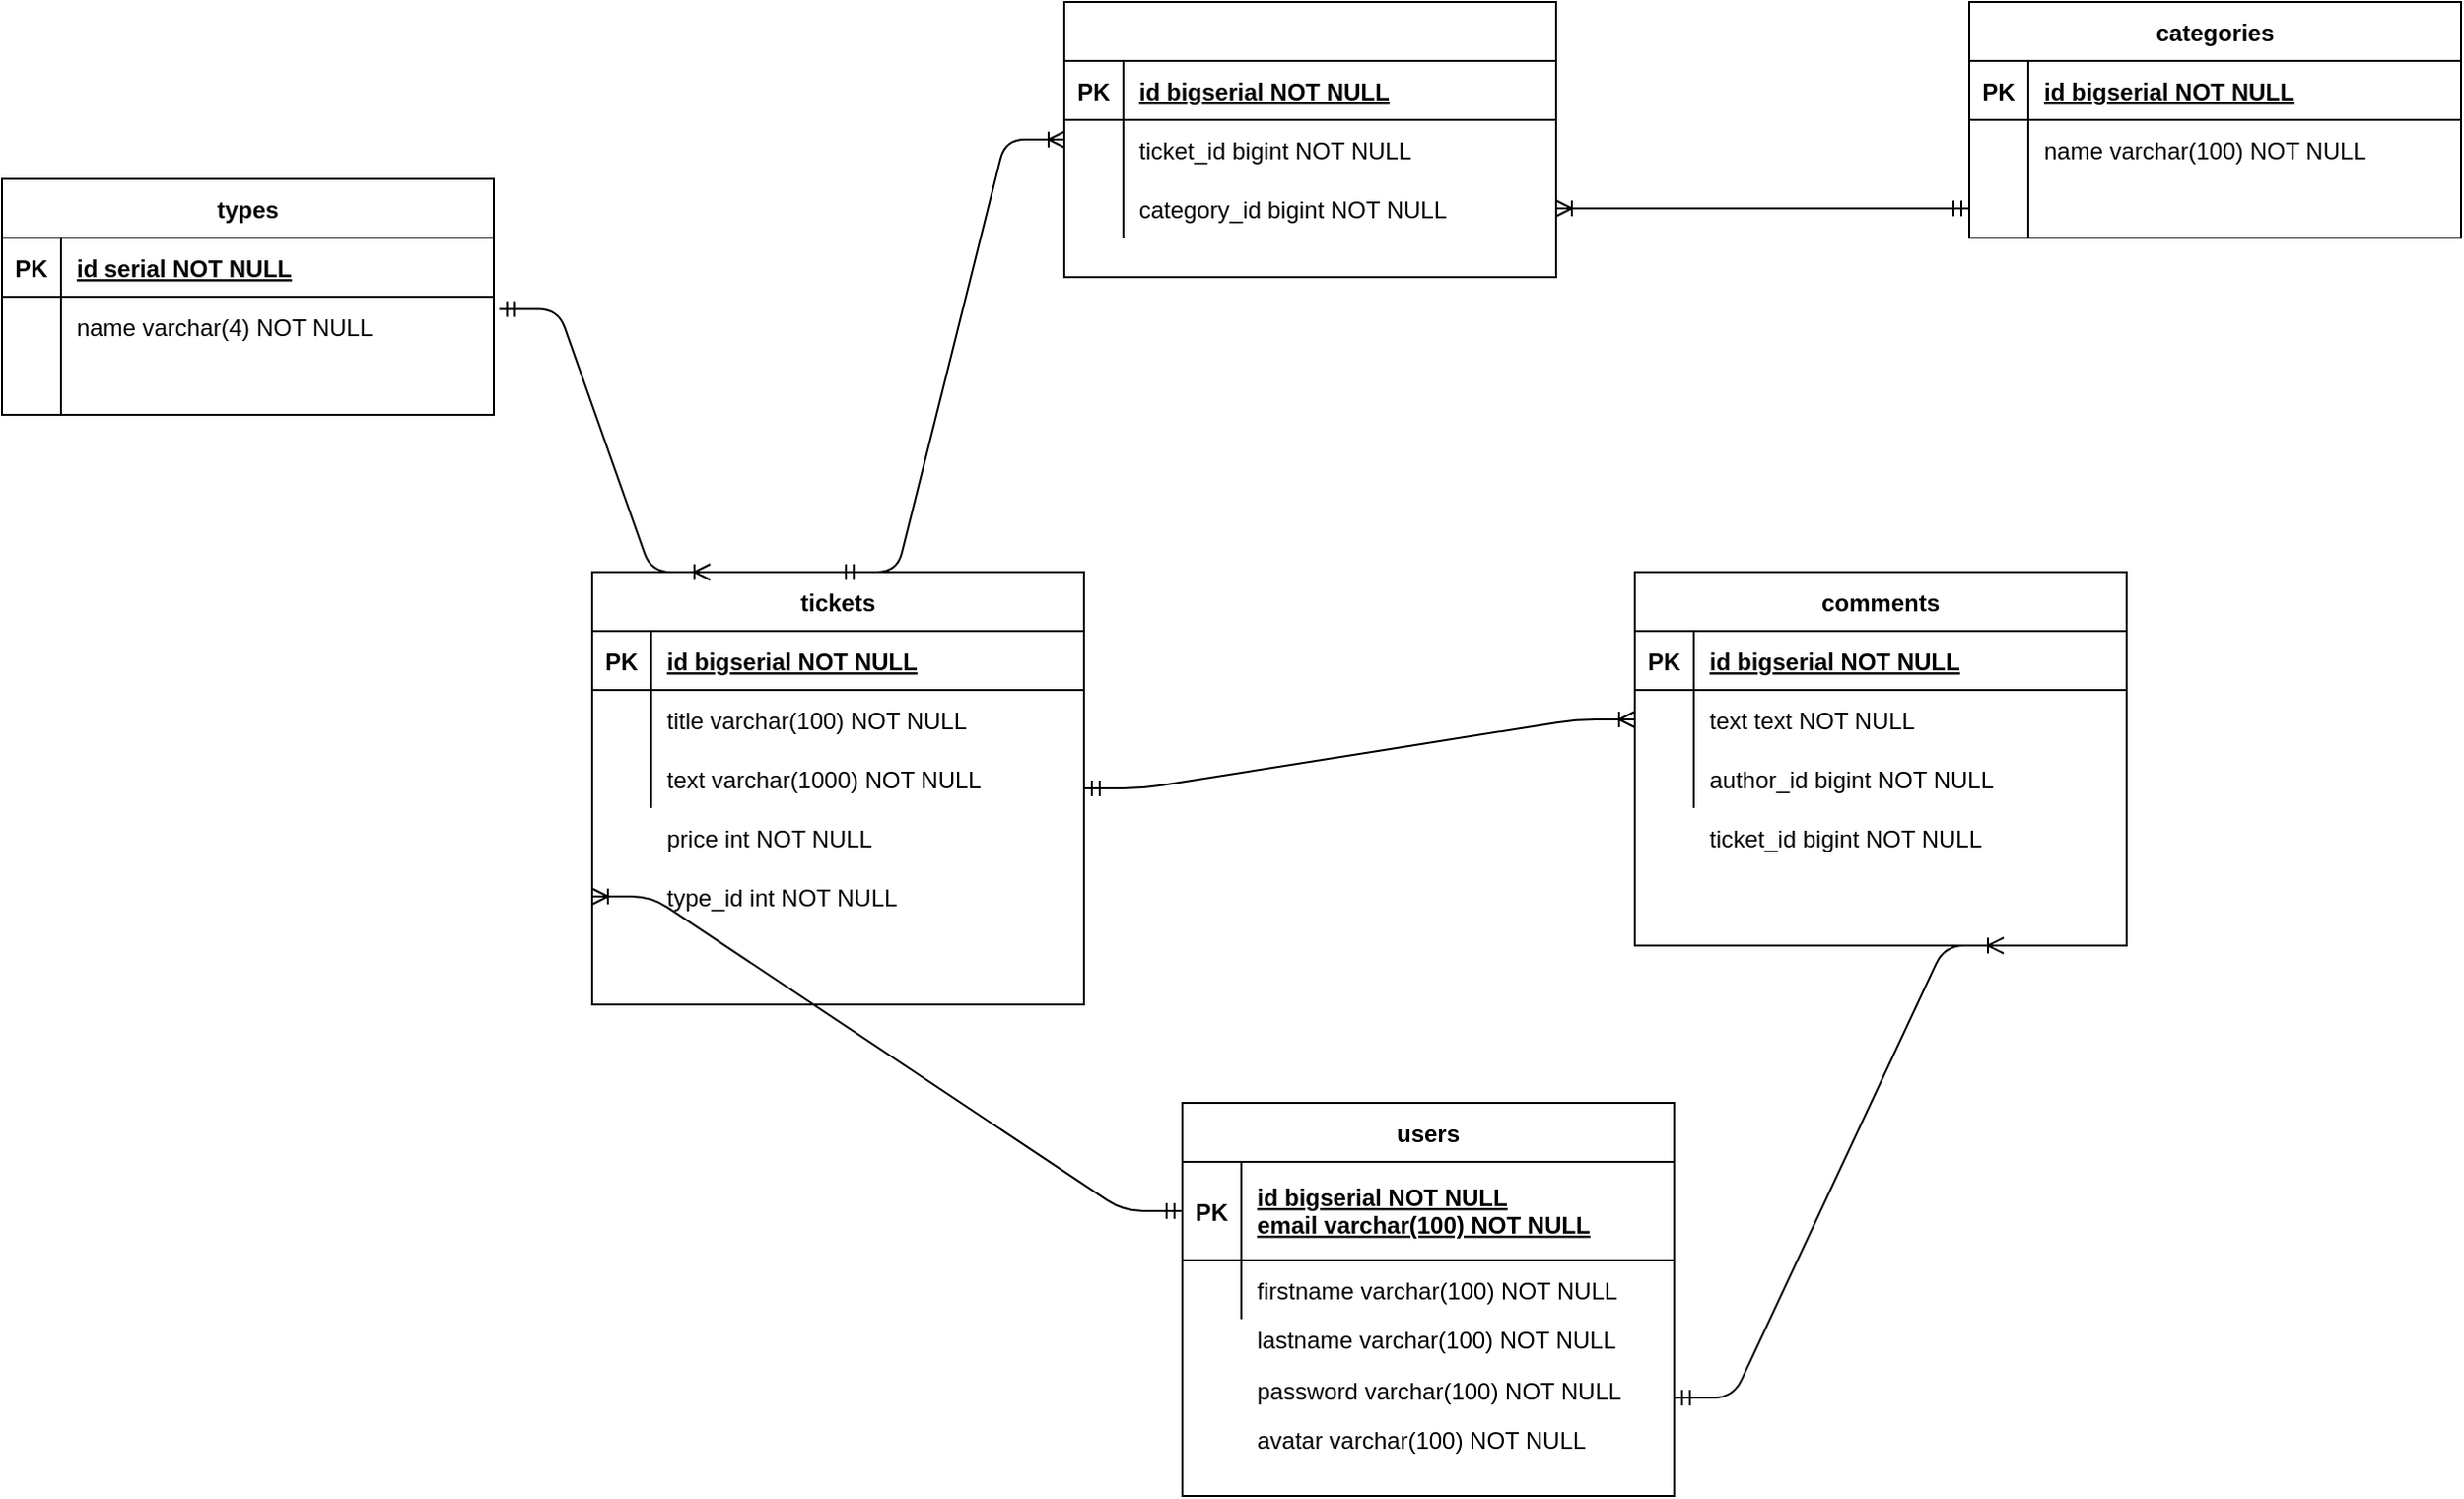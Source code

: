 <mxfile version="13.8.8" type="device"><diagram id="R2lEEEUBdFMjLlhIrx00" name="Page-1"><mxGraphModel dx="1888" dy="1647" grid="1" gridSize="10" guides="1" tooltips="1" connect="1" arrows="1" fold="1" page="1" pageScale="1" pageWidth="850" pageHeight="1100" math="0" shadow="0" extFonts="Permanent Marker^https://fonts.googleapis.com/css?family=Permanent+Marker"><root><mxCell id="0"/><mxCell id="1" parent="0"/><mxCell id="C-vyLk0tnHw3VtMMgP7b-23" value="users" style="shape=table;startSize=30;container=1;collapsible=1;childLayout=tableLayout;fixedRows=1;rowLines=0;fontStyle=1;align=center;resizeLast=1;" parent="1" vertex="1"><mxGeometry x="120" y="120" width="250" height="200" as="geometry"/></mxCell><mxCell id="C-vyLk0tnHw3VtMMgP7b-24" value="" style="shape=partialRectangle;collapsible=0;dropTarget=0;pointerEvents=0;fillColor=none;points=[[0,0.5],[1,0.5]];portConstraint=eastwest;top=0;left=0;right=0;bottom=1;" parent="C-vyLk0tnHw3VtMMgP7b-23" vertex="1"><mxGeometry y="30" width="250" height="50" as="geometry"/></mxCell><mxCell id="C-vyLk0tnHw3VtMMgP7b-25" value="PK" style="shape=partialRectangle;overflow=hidden;connectable=0;fillColor=none;top=0;left=0;bottom=0;right=0;fontStyle=1;" parent="C-vyLk0tnHw3VtMMgP7b-24" vertex="1"><mxGeometry width="30" height="50" as="geometry"/></mxCell><mxCell id="C-vyLk0tnHw3VtMMgP7b-26" value="id bigserial NOT NULL &#10;email varchar(100) NOT NULL" style="shape=partialRectangle;overflow=hidden;connectable=0;fillColor=none;top=0;left=0;bottom=0;right=0;align=left;spacingLeft=6;fontStyle=5;perimeterSpacing=12;spacingBottom=1;" parent="C-vyLk0tnHw3VtMMgP7b-24" vertex="1"><mxGeometry x="30" width="220" height="50" as="geometry"/></mxCell><mxCell id="C-vyLk0tnHw3VtMMgP7b-27" value="" style="shape=partialRectangle;collapsible=0;dropTarget=0;pointerEvents=0;fillColor=none;points=[[0,0.5],[1,0.5]];portConstraint=eastwest;top=0;left=0;right=0;bottom=0;" parent="C-vyLk0tnHw3VtMMgP7b-23" vertex="1"><mxGeometry y="80" width="250" height="30" as="geometry"/></mxCell><mxCell id="C-vyLk0tnHw3VtMMgP7b-28" value="" style="shape=partialRectangle;overflow=hidden;connectable=0;fillColor=none;top=0;left=0;bottom=0;right=0;" parent="C-vyLk0tnHw3VtMMgP7b-27" vertex="1"><mxGeometry width="30" height="30" as="geometry"/></mxCell><mxCell id="C-vyLk0tnHw3VtMMgP7b-29" value="firstname varchar(100) NOT NULL" style="shape=partialRectangle;overflow=hidden;connectable=0;fillColor=none;top=0;left=0;bottom=0;right=0;align=left;spacingLeft=6;" parent="C-vyLk0tnHw3VtMMgP7b-27" vertex="1"><mxGeometry x="30" width="220" height="30" as="geometry"/></mxCell><mxCell id="9HK-cY2S2dspI-THDjVQ-2" value="lastname varchar(100) NOT NULL" style="shape=partialRectangle;overflow=hidden;connectable=0;fillColor=none;top=0;left=0;bottom=0;right=0;align=left;spacingLeft=6;" parent="1" vertex="1"><mxGeometry x="150" y="225" width="220" height="30" as="geometry"/></mxCell><mxCell id="9HK-cY2S2dspI-THDjVQ-3" value="password varchar(100) NOT NULL" style="shape=partialRectangle;overflow=hidden;connectable=0;fillColor=none;top=0;left=0;bottom=0;right=0;align=left;spacingLeft=6;" parent="1" vertex="1"><mxGeometry x="150" y="251" width="220" height="30" as="geometry"/></mxCell><mxCell id="9HK-cY2S2dspI-THDjVQ-4" value="avatar varchar(100) NOT NULL" style="shape=partialRectangle;overflow=hidden;connectable=0;fillColor=none;top=0;left=0;bottom=0;right=0;align=left;spacingLeft=6;" parent="1" vertex="1"><mxGeometry x="150" y="276" width="220" height="30" as="geometry"/></mxCell><mxCell id="9HK-cY2S2dspI-THDjVQ-6" value="price int NOT NULL" style="shape=partialRectangle;overflow=hidden;connectable=0;fillColor=none;top=0;left=0;bottom=0;right=0;align=left;spacingLeft=6;" parent="1" vertex="1"><mxGeometry x="-150" y="-30" width="220" height="30" as="geometry"/></mxCell><mxCell id="9HK-cY2S2dspI-THDjVQ-7" value="type_id int NOT NULL" style="shape=partialRectangle;overflow=hidden;connectable=0;fillColor=none;top=0;left=0;bottom=0;right=0;align=left;spacingLeft=6;" parent="1" vertex="1"><mxGeometry x="-150" width="220" height="30" as="geometry"/></mxCell><mxCell id="C-vyLk0tnHw3VtMMgP7b-2" value="tickets" style="shape=table;startSize=30;container=1;collapsible=1;childLayout=tableLayout;fixedRows=1;rowLines=0;fontStyle=1;align=center;resizeLast=1;" parent="1" vertex="1"><mxGeometry x="-180" y="-150" width="250" height="220" as="geometry"><mxRectangle x="450" y="120" width="70" height="30" as="alternateBounds"/></mxGeometry></mxCell><mxCell id="C-vyLk0tnHw3VtMMgP7b-3" value="" style="shape=partialRectangle;collapsible=0;dropTarget=0;pointerEvents=0;fillColor=none;points=[[0,0.5],[1,0.5]];portConstraint=eastwest;top=0;left=0;right=0;bottom=1;" parent="C-vyLk0tnHw3VtMMgP7b-2" vertex="1"><mxGeometry y="30" width="250" height="30" as="geometry"/></mxCell><mxCell id="C-vyLk0tnHw3VtMMgP7b-4" value="PK" style="shape=partialRectangle;overflow=hidden;connectable=0;fillColor=none;top=0;left=0;bottom=0;right=0;fontStyle=1;" parent="C-vyLk0tnHw3VtMMgP7b-3" vertex="1"><mxGeometry width="30" height="30" as="geometry"/></mxCell><mxCell id="C-vyLk0tnHw3VtMMgP7b-5" value="id bigserial NOT NULL " style="shape=partialRectangle;overflow=hidden;connectable=0;fillColor=none;top=0;left=0;bottom=0;right=0;align=left;spacingLeft=6;fontStyle=5;" parent="C-vyLk0tnHw3VtMMgP7b-3" vertex="1"><mxGeometry x="30" width="220" height="30" as="geometry"/></mxCell><mxCell id="C-vyLk0tnHw3VtMMgP7b-6" value="" style="shape=partialRectangle;collapsible=0;dropTarget=0;pointerEvents=0;fillColor=none;points=[[0,0.5],[1,0.5]];portConstraint=eastwest;top=0;left=0;right=0;bottom=0;" parent="C-vyLk0tnHw3VtMMgP7b-2" vertex="1"><mxGeometry y="60" width="250" height="30" as="geometry"/></mxCell><mxCell id="C-vyLk0tnHw3VtMMgP7b-7" value="" style="shape=partialRectangle;overflow=hidden;connectable=0;fillColor=none;top=0;left=0;bottom=0;right=0;" parent="C-vyLk0tnHw3VtMMgP7b-6" vertex="1"><mxGeometry width="30" height="30" as="geometry"/></mxCell><mxCell id="C-vyLk0tnHw3VtMMgP7b-8" value="title varchar(100) NOT NULL" style="shape=partialRectangle;overflow=hidden;connectable=0;fillColor=none;top=0;left=0;bottom=0;right=0;align=left;spacingLeft=6;" parent="C-vyLk0tnHw3VtMMgP7b-6" vertex="1"><mxGeometry x="30" width="220" height="30" as="geometry"/></mxCell><mxCell id="C-vyLk0tnHw3VtMMgP7b-9" value="" style="shape=partialRectangle;collapsible=0;dropTarget=0;pointerEvents=0;fillColor=none;points=[[0,0.5],[1,0.5]];portConstraint=eastwest;top=0;left=0;right=0;bottom=0;" parent="C-vyLk0tnHw3VtMMgP7b-2" vertex="1"><mxGeometry y="90" width="250" height="30" as="geometry"/></mxCell><mxCell id="C-vyLk0tnHw3VtMMgP7b-10" value="" style="shape=partialRectangle;overflow=hidden;connectable=0;fillColor=none;top=0;left=0;bottom=0;right=0;" parent="C-vyLk0tnHw3VtMMgP7b-9" vertex="1"><mxGeometry width="30" height="30" as="geometry"/></mxCell><mxCell id="C-vyLk0tnHw3VtMMgP7b-11" value="text varchar(1000) NOT NULL" style="shape=partialRectangle;overflow=hidden;connectable=0;fillColor=none;top=0;left=0;bottom=0;right=0;align=left;spacingLeft=6;" parent="C-vyLk0tnHw3VtMMgP7b-9" vertex="1"><mxGeometry x="30" width="220" height="30" as="geometry"/></mxCell><mxCell id="C-vyLk0tnHw3VtMMgP7b-13" value="types" style="shape=table;startSize=30;container=1;collapsible=1;childLayout=tableLayout;fixedRows=1;rowLines=0;fontStyle=1;align=center;resizeLast=1;" parent="1" vertex="1"><mxGeometry x="-480" y="-350" width="250" height="120" as="geometry"/></mxCell><mxCell id="C-vyLk0tnHw3VtMMgP7b-14" value="" style="shape=partialRectangle;collapsible=0;dropTarget=0;pointerEvents=0;fillColor=none;points=[[0,0.5],[1,0.5]];portConstraint=eastwest;top=0;left=0;right=0;bottom=1;" parent="C-vyLk0tnHw3VtMMgP7b-13" vertex="1"><mxGeometry y="30" width="250" height="30" as="geometry"/></mxCell><mxCell id="C-vyLk0tnHw3VtMMgP7b-15" value="PK" style="shape=partialRectangle;overflow=hidden;connectable=0;fillColor=none;top=0;left=0;bottom=0;right=0;fontStyle=1;" parent="C-vyLk0tnHw3VtMMgP7b-14" vertex="1"><mxGeometry width="30" height="30" as="geometry"/></mxCell><mxCell id="C-vyLk0tnHw3VtMMgP7b-16" value="id serial NOT NULL " style="shape=partialRectangle;overflow=hidden;connectable=0;fillColor=none;top=0;left=0;bottom=0;right=0;align=left;spacingLeft=6;fontStyle=5;" parent="C-vyLk0tnHw3VtMMgP7b-14" vertex="1"><mxGeometry x="30" width="220" height="30" as="geometry"/></mxCell><mxCell id="C-vyLk0tnHw3VtMMgP7b-17" value="" style="shape=partialRectangle;collapsible=0;dropTarget=0;pointerEvents=0;fillColor=none;points=[[0,0.5],[1,0.5]];portConstraint=eastwest;top=0;left=0;right=0;bottom=0;" parent="C-vyLk0tnHw3VtMMgP7b-13" vertex="1"><mxGeometry y="60" width="250" height="30" as="geometry"/></mxCell><mxCell id="C-vyLk0tnHw3VtMMgP7b-18" value="" style="shape=partialRectangle;overflow=hidden;connectable=0;fillColor=none;top=0;left=0;bottom=0;right=0;" parent="C-vyLk0tnHw3VtMMgP7b-17" vertex="1"><mxGeometry width="30" height="30" as="geometry"/></mxCell><mxCell id="C-vyLk0tnHw3VtMMgP7b-19" value="name varchar(4) NOT NULL" style="shape=partialRectangle;overflow=hidden;connectable=0;fillColor=none;top=0;left=0;bottom=0;right=0;align=left;spacingLeft=6;" parent="C-vyLk0tnHw3VtMMgP7b-17" vertex="1"><mxGeometry x="30" width="220" height="30" as="geometry"/></mxCell><mxCell id="C-vyLk0tnHw3VtMMgP7b-20" value="" style="shape=partialRectangle;collapsible=0;dropTarget=0;pointerEvents=0;fillColor=none;points=[[0,0.5],[1,0.5]];portConstraint=eastwest;top=0;left=0;right=0;bottom=0;" parent="C-vyLk0tnHw3VtMMgP7b-13" vertex="1"><mxGeometry y="90" width="250" height="30" as="geometry"/></mxCell><mxCell id="C-vyLk0tnHw3VtMMgP7b-21" value="" style="shape=partialRectangle;overflow=hidden;connectable=0;fillColor=none;top=0;left=0;bottom=0;right=0;" parent="C-vyLk0tnHw3VtMMgP7b-20" vertex="1"><mxGeometry width="30" height="30" as="geometry"/></mxCell><mxCell id="C-vyLk0tnHw3VtMMgP7b-22" value="" style="shape=partialRectangle;overflow=hidden;connectable=0;fillColor=none;top=0;left=0;bottom=0;right=0;align=left;spacingLeft=6;" parent="C-vyLk0tnHw3VtMMgP7b-20" vertex="1"><mxGeometry x="30" width="220" height="30" as="geometry"/></mxCell><mxCell id="9HK-cY2S2dspI-THDjVQ-9" value="" style="edgeStyle=entityRelationEdgeStyle;fontSize=12;html=1;endArrow=ERoneToMany;startArrow=ERmandOne;exitX=0;exitY=0.5;exitDx=0;exitDy=0;entryX=0;entryY=0.75;entryDx=0;entryDy=0;" parent="1" source="C-vyLk0tnHw3VtMMgP7b-24" target="C-vyLk0tnHw3VtMMgP7b-2" edge="1"><mxGeometry width="100" height="100" relative="1" as="geometry"><mxPoint x="-220" y="200" as="sourcePoint"/><mxPoint x="-120" y="100" as="targetPoint"/></mxGeometry></mxCell><mxCell id="9HK-cY2S2dspI-THDjVQ-10" value="" style="edgeStyle=entityRelationEdgeStyle;fontSize=12;html=1;endArrow=ERoneToMany;startArrow=ERmandOne;exitX=1.011;exitY=0.208;exitDx=0;exitDy=0;exitPerimeter=0;" parent="1" source="C-vyLk0tnHw3VtMMgP7b-17" edge="1"><mxGeometry width="100" height="100" relative="1" as="geometry"><mxPoint x="-220" y="-40" as="sourcePoint"/><mxPoint x="-120" y="-150" as="targetPoint"/></mxGeometry></mxCell><mxCell id="9HK-cY2S2dspI-THDjVQ-21" value=" " style="shape=table;startSize=30;container=1;collapsible=1;childLayout=tableLayout;fixedRows=1;rowLines=0;fontStyle=1;align=center;resizeLast=1;" parent="1" vertex="1"><mxGeometry x="60" y="-440" width="250" height="140" as="geometry"><mxRectangle x="450" y="120" width="70" height="30" as="alternateBounds"/></mxGeometry></mxCell><mxCell id="9HK-cY2S2dspI-THDjVQ-22" value="" style="shape=partialRectangle;collapsible=0;dropTarget=0;pointerEvents=0;fillColor=none;points=[[0,0.5],[1,0.5]];portConstraint=eastwest;top=0;left=0;right=0;bottom=1;" parent="9HK-cY2S2dspI-THDjVQ-21" vertex="1"><mxGeometry y="30" width="250" height="30" as="geometry"/></mxCell><mxCell id="9HK-cY2S2dspI-THDjVQ-23" value="PK" style="shape=partialRectangle;overflow=hidden;connectable=0;fillColor=none;top=0;left=0;bottom=0;right=0;fontStyle=1;" parent="9HK-cY2S2dspI-THDjVQ-22" vertex="1"><mxGeometry width="30" height="30" as="geometry"/></mxCell><mxCell id="9HK-cY2S2dspI-THDjVQ-24" value="id bigserial NOT NULL " style="shape=partialRectangle;overflow=hidden;connectable=0;fillColor=none;top=0;left=0;bottom=0;right=0;align=left;spacingLeft=6;fontStyle=5;" parent="9HK-cY2S2dspI-THDjVQ-22" vertex="1"><mxGeometry x="30" width="220" height="30" as="geometry"/></mxCell><mxCell id="9HK-cY2S2dspI-THDjVQ-25" value="" style="shape=partialRectangle;collapsible=0;dropTarget=0;pointerEvents=0;fillColor=none;points=[[0,0.5],[1,0.5]];portConstraint=eastwest;top=0;left=0;right=0;bottom=0;" parent="9HK-cY2S2dspI-THDjVQ-21" vertex="1"><mxGeometry y="60" width="250" height="30" as="geometry"/></mxCell><mxCell id="9HK-cY2S2dspI-THDjVQ-26" value="" style="shape=partialRectangle;overflow=hidden;connectable=0;fillColor=none;top=0;left=0;bottom=0;right=0;" parent="9HK-cY2S2dspI-THDjVQ-25" vertex="1"><mxGeometry width="30" height="30" as="geometry"/></mxCell><mxCell id="9HK-cY2S2dspI-THDjVQ-27" value="ticket_id bigint NOT NULL" style="shape=partialRectangle;overflow=hidden;connectable=0;fillColor=none;top=0;left=0;bottom=0;right=0;align=left;spacingLeft=6;" parent="9HK-cY2S2dspI-THDjVQ-25" vertex="1"><mxGeometry x="30" width="220" height="30" as="geometry"/></mxCell><mxCell id="9HK-cY2S2dspI-THDjVQ-28" value="" style="shape=partialRectangle;collapsible=0;dropTarget=0;pointerEvents=0;fillColor=none;points=[[0,0.5],[1,0.5]];portConstraint=eastwest;top=0;left=0;right=0;bottom=0;" parent="9HK-cY2S2dspI-THDjVQ-21" vertex="1"><mxGeometry y="90" width="250" height="30" as="geometry"/></mxCell><mxCell id="9HK-cY2S2dspI-THDjVQ-29" value="" style="shape=partialRectangle;overflow=hidden;connectable=0;fillColor=none;top=0;left=0;bottom=0;right=0;" parent="9HK-cY2S2dspI-THDjVQ-28" vertex="1"><mxGeometry width="30" height="30" as="geometry"/></mxCell><mxCell id="9HK-cY2S2dspI-THDjVQ-30" value="" style="shape=partialRectangle;overflow=hidden;connectable=0;fillColor=none;top=0;left=0;bottom=0;right=0;align=left;spacingLeft=6;" parent="9HK-cY2S2dspI-THDjVQ-28" vertex="1"><mxGeometry x="30" width="220" height="30" as="geometry"/></mxCell><mxCell id="9HK-cY2S2dspI-THDjVQ-32" value="category_id bigint NOT NULL" style="shape=partialRectangle;overflow=hidden;connectable=0;fillColor=none;top=0;left=0;bottom=0;right=0;align=left;spacingLeft=6;" parent="1" vertex="1"><mxGeometry x="90" y="-350" width="220" height="30" as="geometry"/></mxCell><mxCell id="9HK-cY2S2dspI-THDjVQ-33" value="" style="edgeStyle=entityRelationEdgeStyle;fontSize=12;html=1;endArrow=ERoneToMany;startArrow=ERmandOne;exitX=0.5;exitY=0;exitDx=0;exitDy=0;entryX=0;entryY=0.5;entryDx=0;entryDy=0;" parent="1" source="C-vyLk0tnHw3VtMMgP7b-2" target="9HK-cY2S2dspI-THDjVQ-21" edge="1"><mxGeometry width="100" height="100" relative="1" as="geometry"><mxPoint x="180" y="-150" as="sourcePoint"/><mxPoint x="280" y="-250" as="targetPoint"/></mxGeometry></mxCell><mxCell id="9HK-cY2S2dspI-THDjVQ-11" value="categories" style="shape=table;startSize=30;container=1;collapsible=1;childLayout=tableLayout;fixedRows=1;rowLines=0;fontStyle=1;align=center;resizeLast=1;" parent="1" vertex="1"><mxGeometry x="520" y="-440" width="250" height="120" as="geometry"><mxRectangle x="450" y="120" width="70" height="30" as="alternateBounds"/></mxGeometry></mxCell><mxCell id="9HK-cY2S2dspI-THDjVQ-12" value="" style="shape=partialRectangle;collapsible=0;dropTarget=0;pointerEvents=0;fillColor=none;points=[[0,0.5],[1,0.5]];portConstraint=eastwest;top=0;left=0;right=0;bottom=1;" parent="9HK-cY2S2dspI-THDjVQ-11" vertex="1"><mxGeometry y="30" width="250" height="30" as="geometry"/></mxCell><mxCell id="9HK-cY2S2dspI-THDjVQ-13" value="PK" style="shape=partialRectangle;overflow=hidden;connectable=0;fillColor=none;top=0;left=0;bottom=0;right=0;fontStyle=1;" parent="9HK-cY2S2dspI-THDjVQ-12" vertex="1"><mxGeometry width="30" height="30" as="geometry"/></mxCell><mxCell id="9HK-cY2S2dspI-THDjVQ-14" value="id bigserial NOT NULL " style="shape=partialRectangle;overflow=hidden;connectable=0;fillColor=none;top=0;left=0;bottom=0;right=0;align=left;spacingLeft=6;fontStyle=5;" parent="9HK-cY2S2dspI-THDjVQ-12" vertex="1"><mxGeometry x="30" width="220" height="30" as="geometry"/></mxCell><mxCell id="9HK-cY2S2dspI-THDjVQ-15" value="" style="shape=partialRectangle;collapsible=0;dropTarget=0;pointerEvents=0;fillColor=none;points=[[0,0.5],[1,0.5]];portConstraint=eastwest;top=0;left=0;right=0;bottom=0;" parent="9HK-cY2S2dspI-THDjVQ-11" vertex="1"><mxGeometry y="60" width="250" height="30" as="geometry"/></mxCell><mxCell id="9HK-cY2S2dspI-THDjVQ-16" value="" style="shape=partialRectangle;overflow=hidden;connectable=0;fillColor=none;top=0;left=0;bottom=0;right=0;" parent="9HK-cY2S2dspI-THDjVQ-15" vertex="1"><mxGeometry width="30" height="30" as="geometry"/></mxCell><mxCell id="9HK-cY2S2dspI-THDjVQ-17" value="name varchar(100) NOT NULL" style="shape=partialRectangle;overflow=hidden;connectable=0;fillColor=none;top=0;left=0;bottom=0;right=0;align=left;spacingLeft=6;" parent="9HK-cY2S2dspI-THDjVQ-15" vertex="1"><mxGeometry x="30" width="220" height="30" as="geometry"/></mxCell><mxCell id="9HK-cY2S2dspI-THDjVQ-18" value="" style="shape=partialRectangle;collapsible=0;dropTarget=0;pointerEvents=0;fillColor=none;points=[[0,0.5],[1,0.5]];portConstraint=eastwest;top=0;left=0;right=0;bottom=0;" parent="9HK-cY2S2dspI-THDjVQ-11" vertex="1"><mxGeometry y="90" width="250" height="30" as="geometry"/></mxCell><mxCell id="9HK-cY2S2dspI-THDjVQ-19" value="" style="shape=partialRectangle;overflow=hidden;connectable=0;fillColor=none;top=0;left=0;bottom=0;right=0;" parent="9HK-cY2S2dspI-THDjVQ-18" vertex="1"><mxGeometry width="30" height="30" as="geometry"/></mxCell><mxCell id="9HK-cY2S2dspI-THDjVQ-20" value="" style="shape=partialRectangle;overflow=hidden;connectable=0;fillColor=none;top=0;left=0;bottom=0;right=0;align=left;spacingLeft=6;" parent="9HK-cY2S2dspI-THDjVQ-18" vertex="1"><mxGeometry x="30" width="220" height="30" as="geometry"/></mxCell><mxCell id="9HK-cY2S2dspI-THDjVQ-36" style="edgeStyle=orthogonalEdgeStyle;rounded=0;orthogonalLoop=1;jettySize=auto;html=1;startArrow=ERmandOne;startFill=0;endArrow=ERoneToMany;endFill=0;" parent="1" source="9HK-cY2S2dspI-THDjVQ-18" edge="1"><mxGeometry relative="1" as="geometry"><mxPoint x="310" y="-335.0" as="targetPoint"/></mxGeometry></mxCell><mxCell id="9HK-cY2S2dspI-THDjVQ-37" value="comments" style="shape=table;startSize=30;container=1;collapsible=1;childLayout=tableLayout;fixedRows=1;rowLines=0;fontStyle=1;align=center;resizeLast=1;" parent="1" vertex="1"><mxGeometry x="350" y="-150" width="250" height="190.0" as="geometry"><mxRectangle x="450" y="120" width="70" height="30" as="alternateBounds"/></mxGeometry></mxCell><mxCell id="9HK-cY2S2dspI-THDjVQ-38" value="" style="shape=partialRectangle;collapsible=0;dropTarget=0;pointerEvents=0;fillColor=none;points=[[0,0.5],[1,0.5]];portConstraint=eastwest;top=0;left=0;right=0;bottom=1;" parent="9HK-cY2S2dspI-THDjVQ-37" vertex="1"><mxGeometry y="30" width="250" height="30" as="geometry"/></mxCell><mxCell id="9HK-cY2S2dspI-THDjVQ-39" value="PK" style="shape=partialRectangle;overflow=hidden;connectable=0;fillColor=none;top=0;left=0;bottom=0;right=0;fontStyle=1;" parent="9HK-cY2S2dspI-THDjVQ-38" vertex="1"><mxGeometry width="30" height="30" as="geometry"/></mxCell><mxCell id="9HK-cY2S2dspI-THDjVQ-40" value="id bigserial NOT NULL " style="shape=partialRectangle;overflow=hidden;connectable=0;fillColor=none;top=0;left=0;bottom=0;right=0;align=left;spacingLeft=6;fontStyle=5;" parent="9HK-cY2S2dspI-THDjVQ-38" vertex="1"><mxGeometry x="30" width="220" height="30" as="geometry"/></mxCell><mxCell id="9HK-cY2S2dspI-THDjVQ-41" value="" style="shape=partialRectangle;collapsible=0;dropTarget=0;pointerEvents=0;fillColor=none;points=[[0,0.5],[1,0.5]];portConstraint=eastwest;top=0;left=0;right=0;bottom=0;" parent="9HK-cY2S2dspI-THDjVQ-37" vertex="1"><mxGeometry y="60" width="250" height="30" as="geometry"/></mxCell><mxCell id="9HK-cY2S2dspI-THDjVQ-42" value="" style="shape=partialRectangle;overflow=hidden;connectable=0;fillColor=none;top=0;left=0;bottom=0;right=0;" parent="9HK-cY2S2dspI-THDjVQ-41" vertex="1"><mxGeometry width="30" height="30" as="geometry"/></mxCell><mxCell id="9HK-cY2S2dspI-THDjVQ-43" value="text text NOT NULL" style="shape=partialRectangle;overflow=hidden;connectable=0;fillColor=none;top=0;left=0;bottom=0;right=0;align=left;spacingLeft=6;" parent="9HK-cY2S2dspI-THDjVQ-41" vertex="1"><mxGeometry x="30" width="220" height="30" as="geometry"/></mxCell><mxCell id="9HK-cY2S2dspI-THDjVQ-44" value="" style="shape=partialRectangle;collapsible=0;dropTarget=0;pointerEvents=0;fillColor=none;points=[[0,0.5],[1,0.5]];portConstraint=eastwest;top=0;left=0;right=0;bottom=0;" parent="9HK-cY2S2dspI-THDjVQ-37" vertex="1"><mxGeometry y="90" width="250" height="30" as="geometry"/></mxCell><mxCell id="9HK-cY2S2dspI-THDjVQ-45" value="" style="shape=partialRectangle;overflow=hidden;connectable=0;fillColor=none;top=0;left=0;bottom=0;right=0;" parent="9HK-cY2S2dspI-THDjVQ-44" vertex="1"><mxGeometry width="30" height="30" as="geometry"/></mxCell><mxCell id="9HK-cY2S2dspI-THDjVQ-46" value="author_id bigint NOT NULL" style="shape=partialRectangle;overflow=hidden;connectable=0;fillColor=none;top=0;left=0;bottom=0;right=0;align=left;spacingLeft=6;" parent="9HK-cY2S2dspI-THDjVQ-44" vertex="1"><mxGeometry x="30" width="220" height="30" as="geometry"/></mxCell><mxCell id="9HK-cY2S2dspI-THDjVQ-59" value="ticket_id bigint NOT NULL" style="shape=partialRectangle;overflow=hidden;connectable=0;fillColor=none;top=0;left=0;bottom=0;right=0;align=left;spacingLeft=6;" parent="1" vertex="1"><mxGeometry x="380" y="-30" width="220" height="30" as="geometry"/></mxCell><mxCell id="9HK-cY2S2dspI-THDjVQ-60" value="" style="edgeStyle=entityRelationEdgeStyle;fontSize=12;html=1;endArrow=ERoneToMany;startArrow=ERmandOne;exitX=1;exitY=0.5;exitDx=0;exitDy=0;entryX=0;entryY=0.5;entryDx=0;entryDy=0;" parent="1" source="C-vyLk0tnHw3VtMMgP7b-2" target="9HK-cY2S2dspI-THDjVQ-41" edge="1"><mxGeometry width="100" height="100" relative="1" as="geometry"><mxPoint x="180" y="-40" as="sourcePoint"/><mxPoint x="280" y="-140" as="targetPoint"/></mxGeometry></mxCell><mxCell id="9HK-cY2S2dspI-THDjVQ-61" value="" style="edgeStyle=entityRelationEdgeStyle;fontSize=12;html=1;endArrow=ERoneToMany;startArrow=ERmandOne;exitX=1;exitY=0.75;exitDx=0;exitDy=0;entryX=0.75;entryY=1;entryDx=0;entryDy=0;" parent="1" source="C-vyLk0tnHw3VtMMgP7b-23" target="9HK-cY2S2dspI-THDjVQ-37" edge="1"><mxGeometry width="100" height="100" relative="1" as="geometry"><mxPoint x="180" y="200" as="sourcePoint"/><mxPoint x="280" y="100" as="targetPoint"/></mxGeometry></mxCell><mxCell id="J04o16vzwzMmBSSpZZL9-1" value=" " style="shape=partialRectangle;overflow=hidden;connectable=0;fillColor=none;top=0;left=0;bottom=0;right=0;align=left;spacingLeft=6;" parent="1" vertex="1"><mxGeometry x="-150" y="30" width="220" height="30" as="geometry"/></mxCell></root></mxGraphModel></diagram></mxfile>